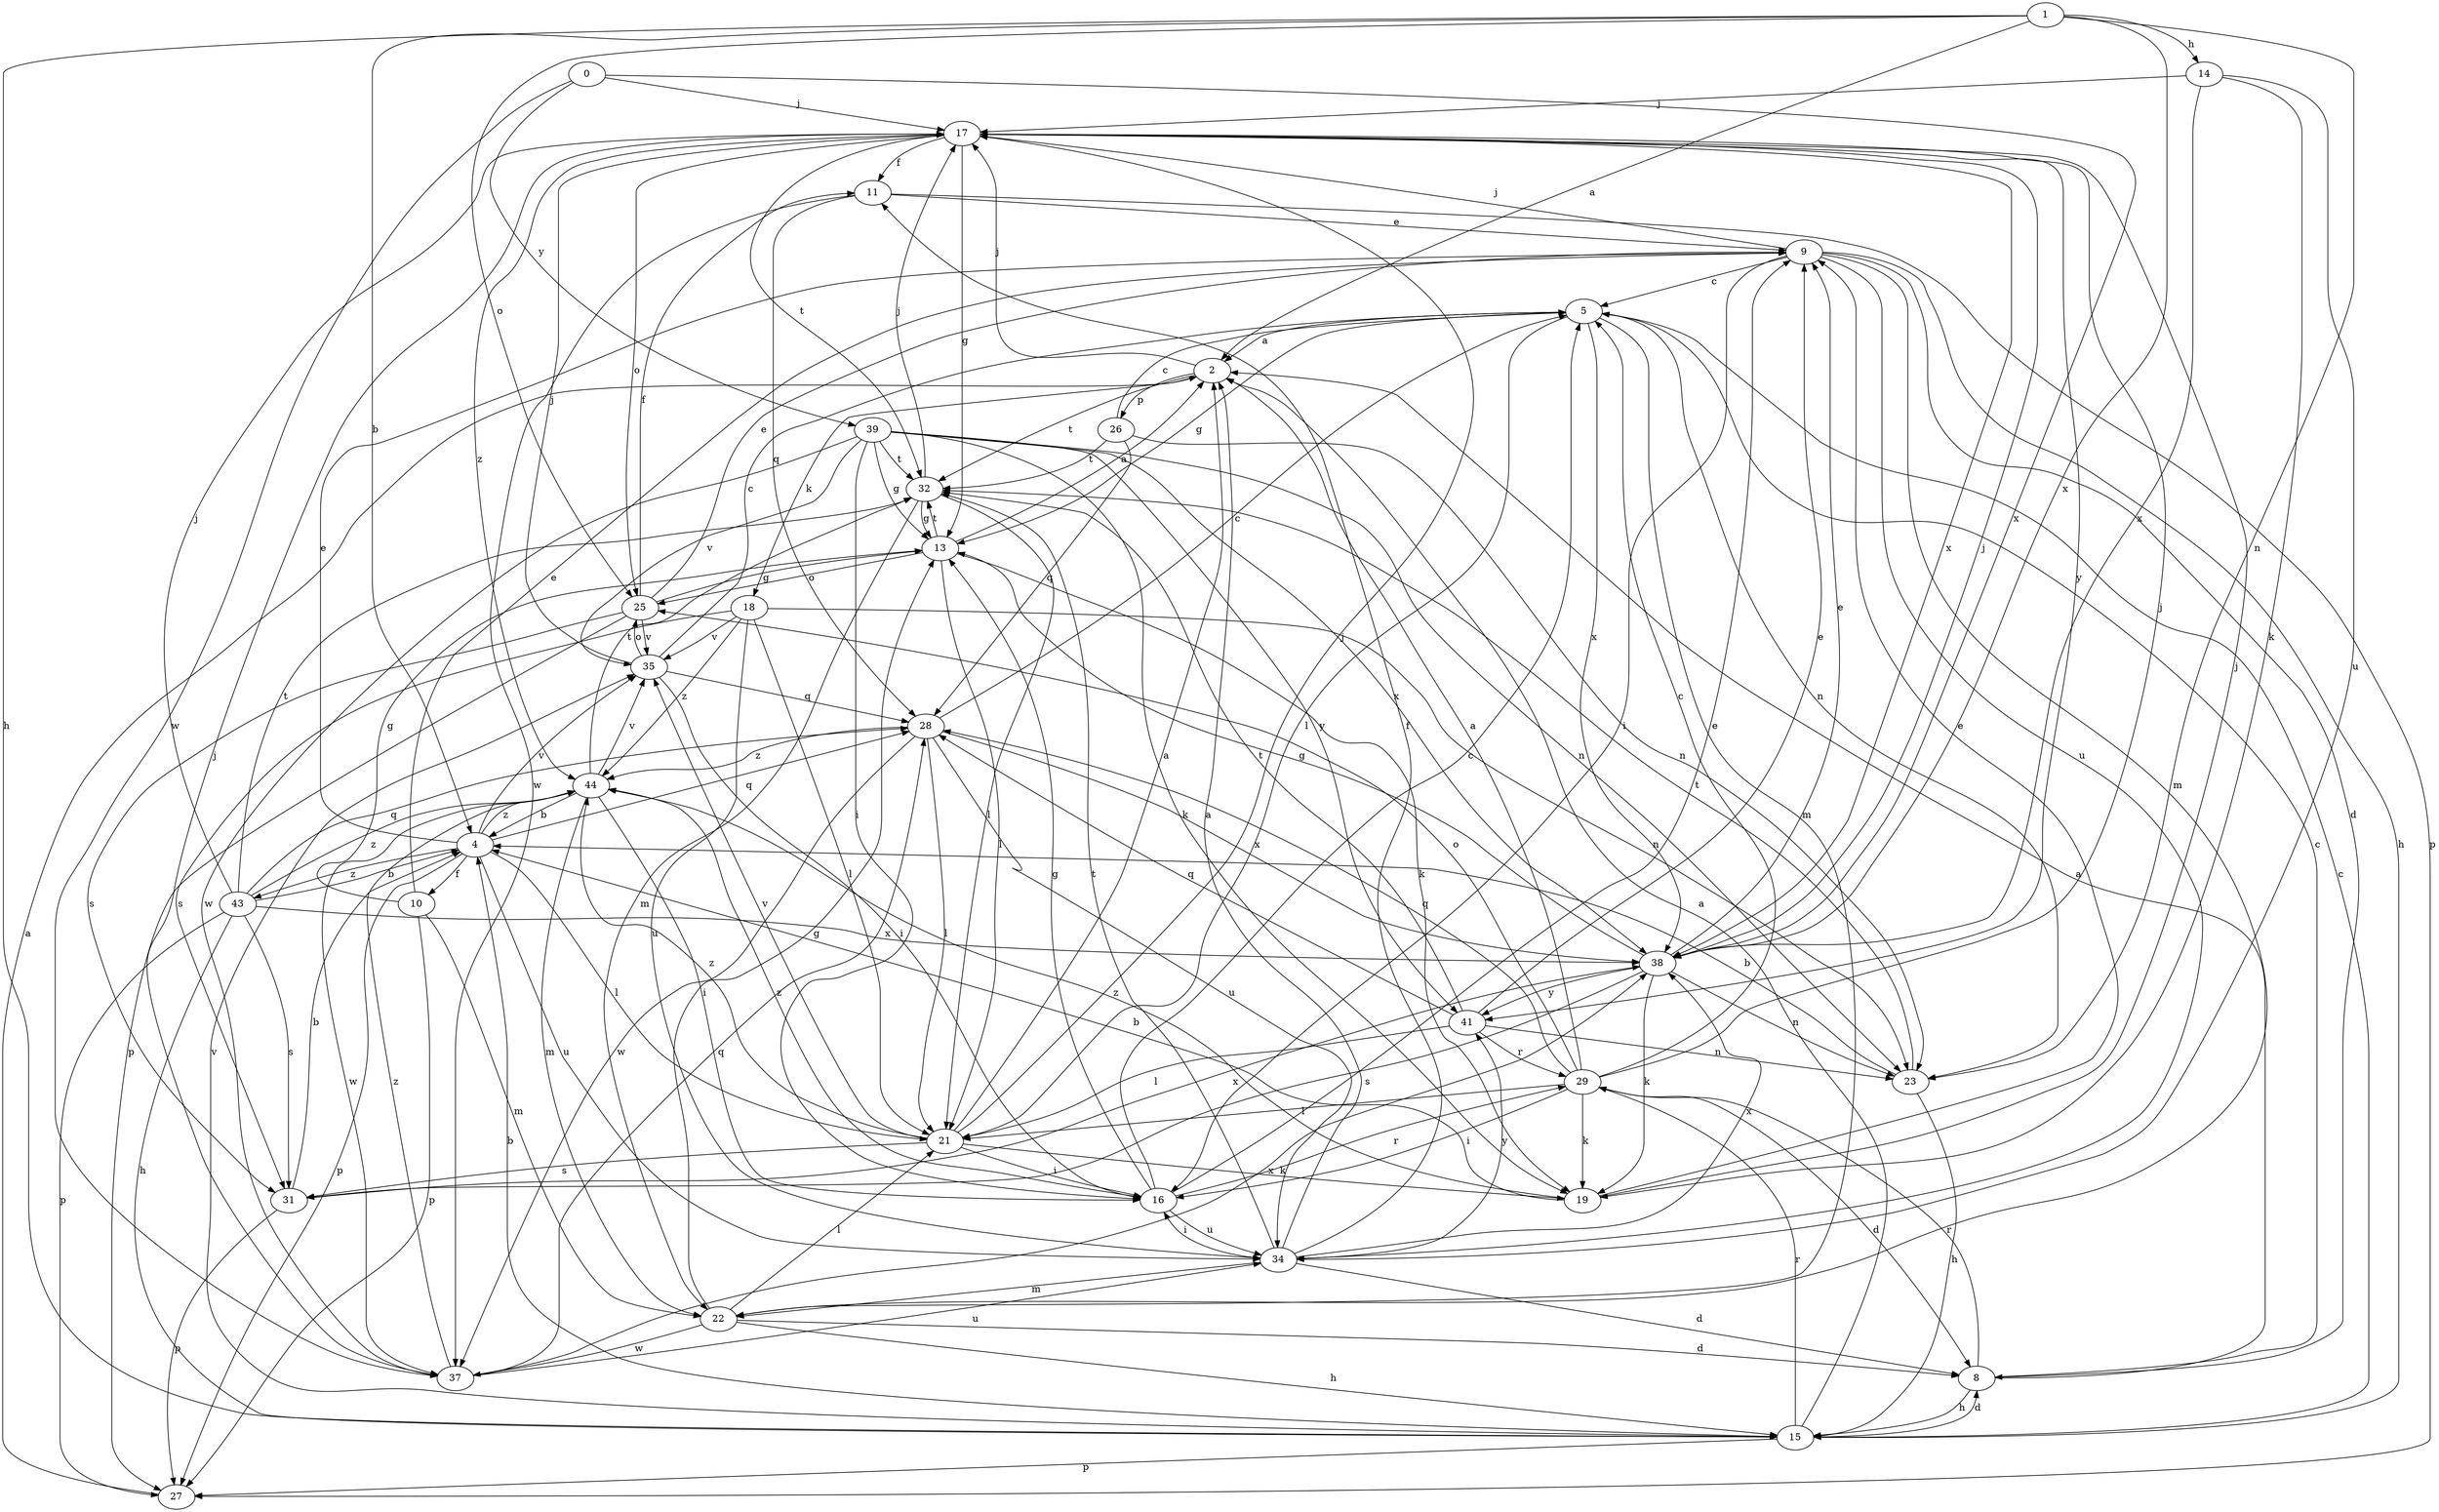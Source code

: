strict digraph  {
0;
1;
2;
4;
5;
8;
9;
10;
11;
13;
14;
15;
16;
17;
18;
19;
21;
22;
23;
25;
26;
27;
28;
29;
31;
32;
34;
35;
37;
38;
39;
41;
43;
44;
0 -> 17  [label=j];
0 -> 37  [label=w];
0 -> 38  [label=x];
0 -> 39  [label=y];
1 -> 2  [label=a];
1 -> 4  [label=b];
1 -> 14  [label=h];
1 -> 15  [label=h];
1 -> 23  [label=n];
1 -> 25  [label=o];
1 -> 38  [label=x];
2 -> 17  [label=j];
2 -> 18  [label=k];
2 -> 26  [label=p];
2 -> 32  [label=t];
4 -> 9  [label=e];
4 -> 10  [label=f];
4 -> 21  [label=l];
4 -> 27  [label=p];
4 -> 28  [label=q];
4 -> 34  [label=u];
4 -> 35  [label=v];
4 -> 43  [label=z];
4 -> 44  [label=z];
5 -> 2  [label=a];
5 -> 13  [label=g];
5 -> 21  [label=l];
5 -> 22  [label=m];
5 -> 23  [label=n];
5 -> 38  [label=x];
8 -> 2  [label=a];
8 -> 5  [label=c];
8 -> 15  [label=h];
8 -> 29  [label=r];
9 -> 5  [label=c];
9 -> 8  [label=d];
9 -> 15  [label=h];
9 -> 16  [label=i];
9 -> 17  [label=j];
9 -> 22  [label=m];
9 -> 34  [label=u];
10 -> 9  [label=e];
10 -> 13  [label=g];
10 -> 22  [label=m];
10 -> 27  [label=p];
11 -> 9  [label=e];
11 -> 27  [label=p];
11 -> 28  [label=q];
11 -> 37  [label=w];
13 -> 2  [label=a];
13 -> 19  [label=k];
13 -> 21  [label=l];
13 -> 25  [label=o];
13 -> 32  [label=t];
14 -> 17  [label=j];
14 -> 19  [label=k];
14 -> 34  [label=u];
14 -> 38  [label=x];
15 -> 2  [label=a];
15 -> 4  [label=b];
15 -> 5  [label=c];
15 -> 8  [label=d];
15 -> 27  [label=p];
15 -> 29  [label=r];
15 -> 35  [label=v];
16 -> 5  [label=c];
16 -> 9  [label=e];
16 -> 13  [label=g];
16 -> 29  [label=r];
16 -> 34  [label=u];
16 -> 44  [label=z];
17 -> 11  [label=f];
17 -> 13  [label=g];
17 -> 25  [label=o];
17 -> 32  [label=t];
17 -> 38  [label=x];
17 -> 41  [label=y];
17 -> 44  [label=z];
18 -> 21  [label=l];
18 -> 23  [label=n];
18 -> 31  [label=s];
18 -> 34  [label=u];
18 -> 35  [label=v];
18 -> 44  [label=z];
19 -> 4  [label=b];
19 -> 9  [label=e];
19 -> 17  [label=j];
19 -> 44  [label=z];
21 -> 2  [label=a];
21 -> 16  [label=i];
21 -> 17  [label=j];
21 -> 19  [label=k];
21 -> 31  [label=s];
21 -> 35  [label=v];
21 -> 44  [label=z];
22 -> 8  [label=d];
22 -> 13  [label=g];
22 -> 15  [label=h];
22 -> 21  [label=l];
22 -> 37  [label=w];
23 -> 4  [label=b];
23 -> 15  [label=h];
23 -> 32  [label=t];
25 -> 9  [label=e];
25 -> 11  [label=f];
25 -> 13  [label=g];
25 -> 27  [label=p];
25 -> 31  [label=s];
25 -> 35  [label=v];
26 -> 5  [label=c];
26 -> 23  [label=n];
26 -> 28  [label=q];
26 -> 32  [label=t];
27 -> 2  [label=a];
28 -> 5  [label=c];
28 -> 21  [label=l];
28 -> 34  [label=u];
28 -> 37  [label=w];
28 -> 38  [label=x];
28 -> 44  [label=z];
29 -> 2  [label=a];
29 -> 5  [label=c];
29 -> 8  [label=d];
29 -> 16  [label=i];
29 -> 17  [label=j];
29 -> 19  [label=k];
29 -> 21  [label=l];
29 -> 25  [label=o];
29 -> 28  [label=q];
31 -> 4  [label=b];
31 -> 27  [label=p];
31 -> 38  [label=x];
32 -> 13  [label=g];
32 -> 17  [label=j];
32 -> 21  [label=l];
32 -> 22  [label=m];
34 -> 2  [label=a];
34 -> 8  [label=d];
34 -> 11  [label=f];
34 -> 16  [label=i];
34 -> 22  [label=m];
34 -> 32  [label=t];
34 -> 38  [label=x];
34 -> 41  [label=y];
35 -> 5  [label=c];
35 -> 16  [label=i];
35 -> 17  [label=j];
35 -> 25  [label=o];
35 -> 28  [label=q];
37 -> 17  [label=j];
37 -> 28  [label=q];
37 -> 34  [label=u];
37 -> 38  [label=x];
37 -> 44  [label=z];
38 -> 9  [label=e];
38 -> 13  [label=g];
38 -> 17  [label=j];
38 -> 19  [label=k];
38 -> 23  [label=n];
38 -> 31  [label=s];
38 -> 41  [label=y];
39 -> 13  [label=g];
39 -> 16  [label=i];
39 -> 19  [label=k];
39 -> 23  [label=n];
39 -> 32  [label=t];
39 -> 35  [label=v];
39 -> 37  [label=w];
39 -> 38  [label=x];
39 -> 41  [label=y];
41 -> 9  [label=e];
41 -> 21  [label=l];
41 -> 23  [label=n];
41 -> 28  [label=q];
41 -> 29  [label=r];
41 -> 32  [label=t];
43 -> 4  [label=b];
43 -> 15  [label=h];
43 -> 17  [label=j];
43 -> 27  [label=p];
43 -> 28  [label=q];
43 -> 31  [label=s];
43 -> 32  [label=t];
43 -> 38  [label=x];
43 -> 44  [label=z];
44 -> 4  [label=b];
44 -> 16  [label=i];
44 -> 22  [label=m];
44 -> 32  [label=t];
44 -> 35  [label=v];
44 -> 37  [label=w];
}
